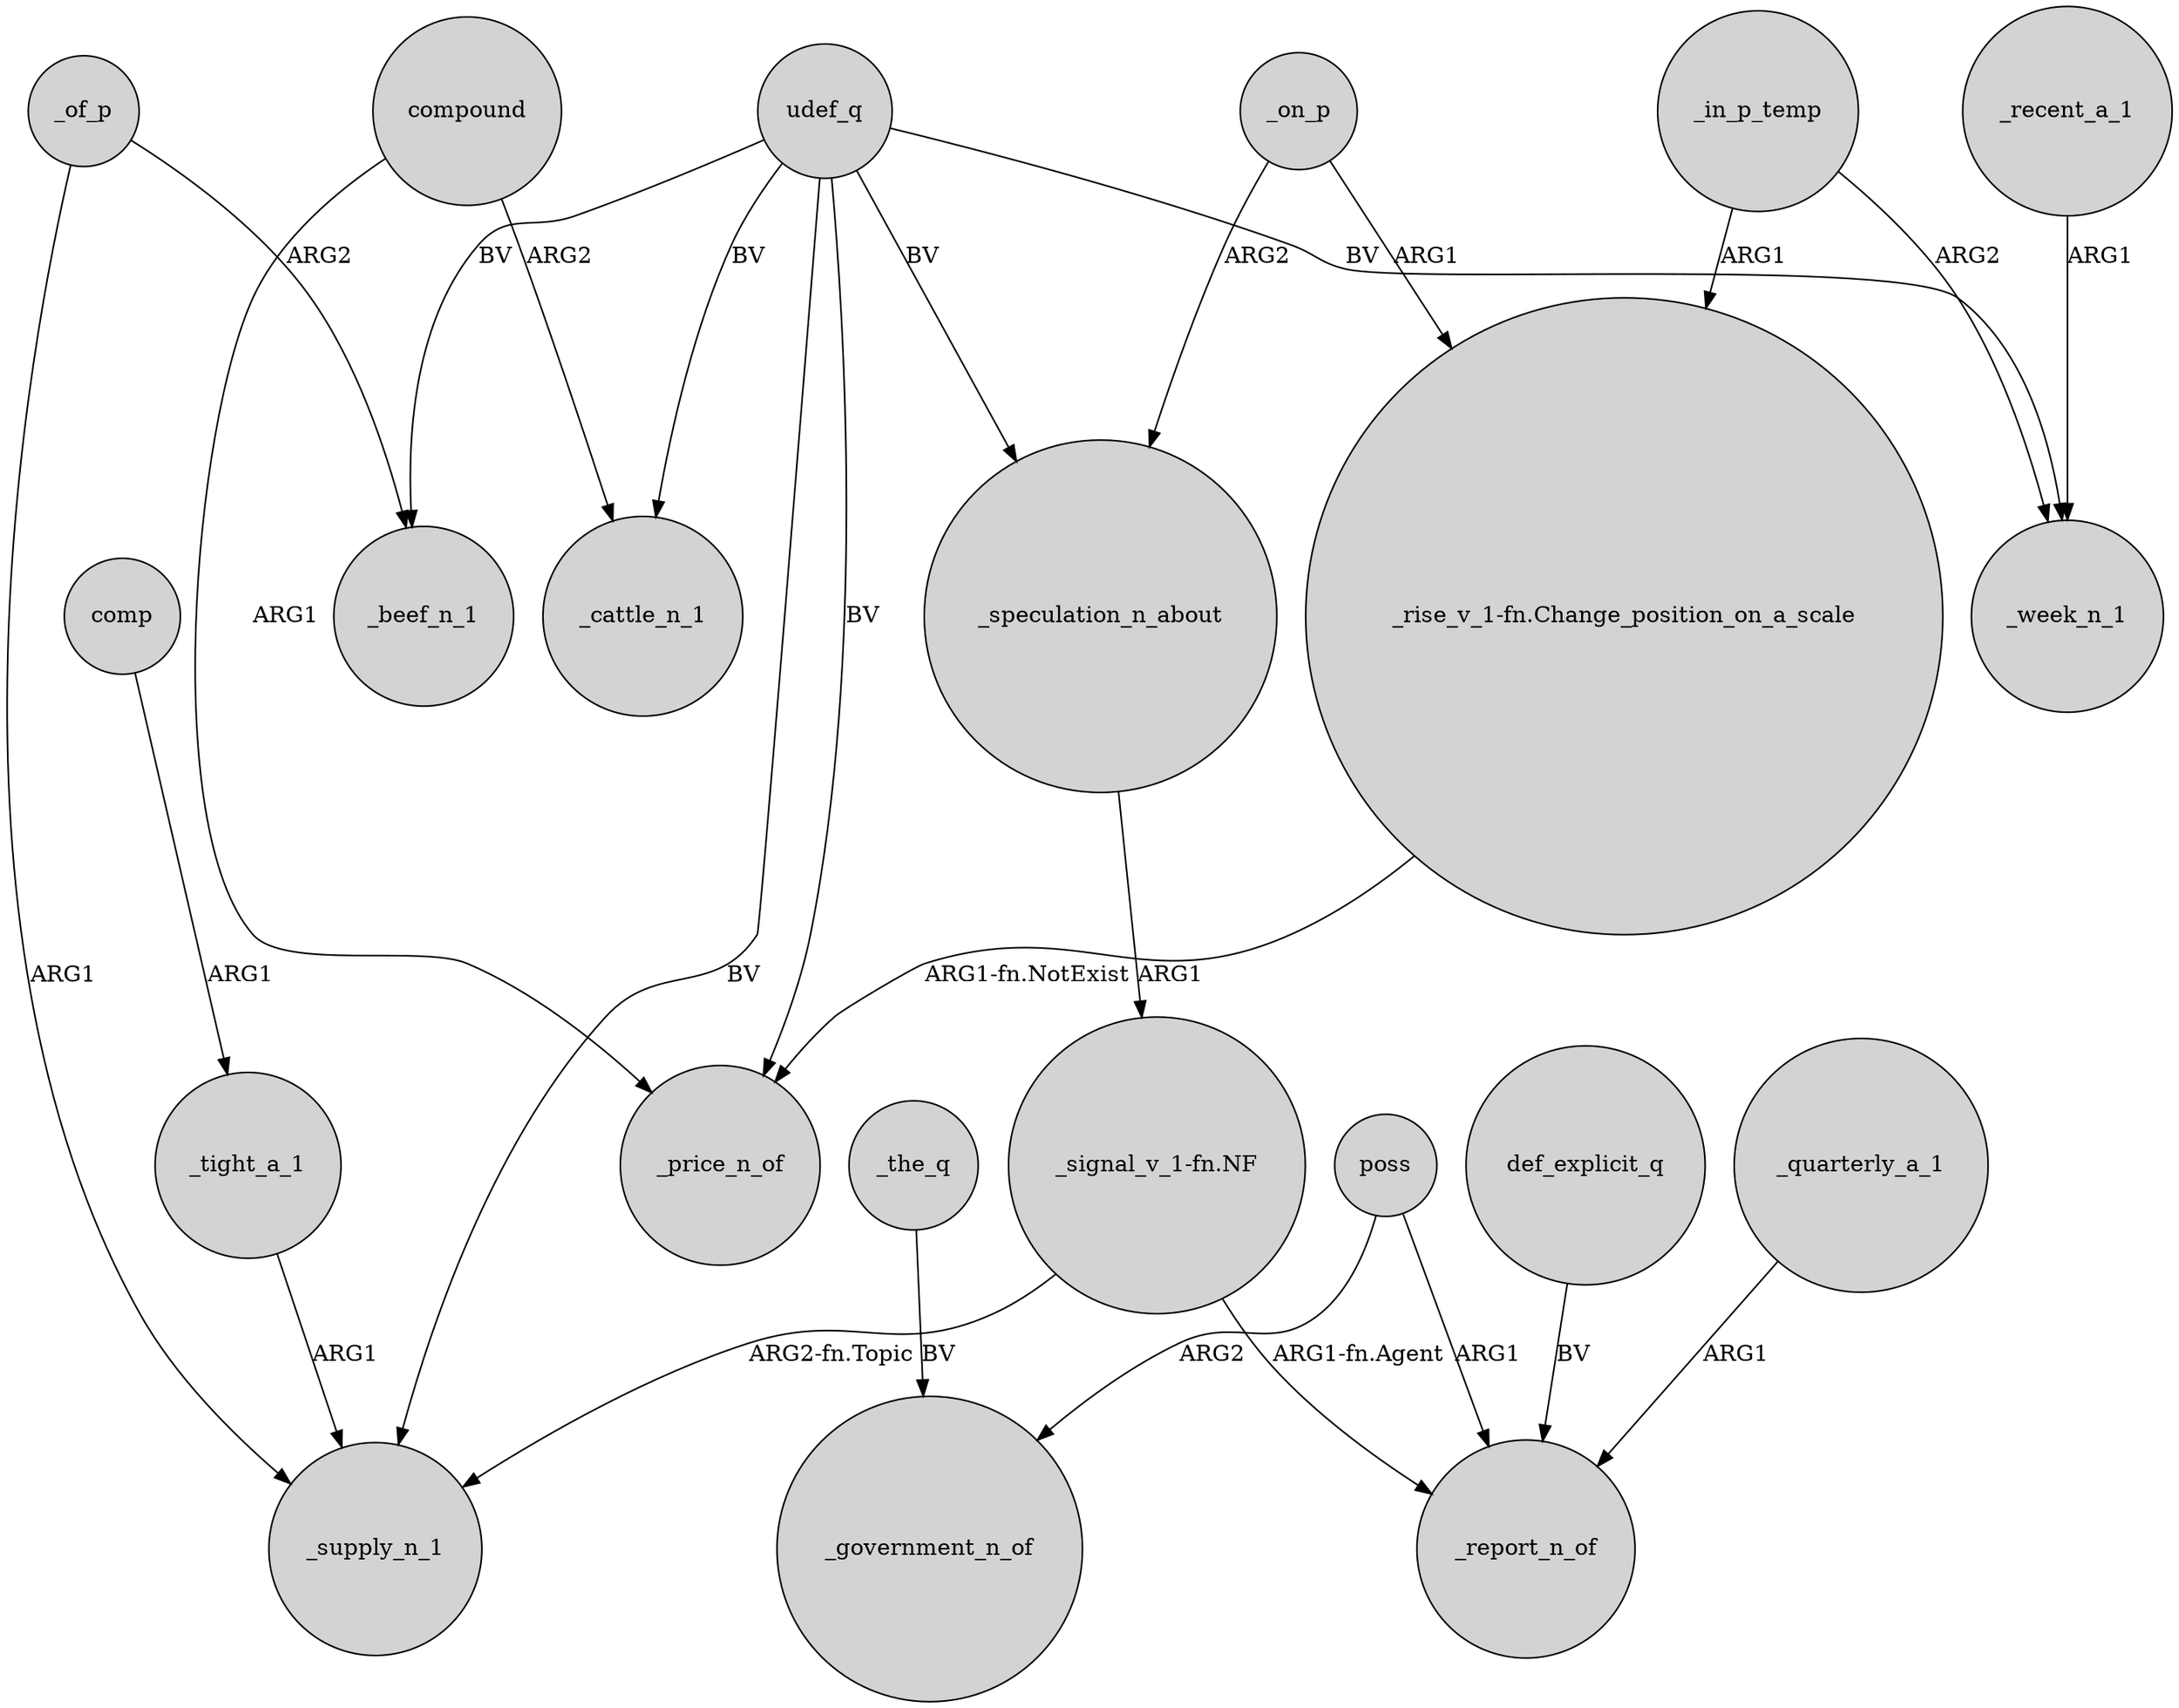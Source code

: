 digraph {
	node [shape=circle style=filled]
	udef_q -> _price_n_of [label=BV]
	poss -> _report_n_of [label=ARG1]
	comp -> _tight_a_1 [label=ARG1]
	"_signal_v_1-fn.NF" -> _report_n_of [label="ARG1-fn.Agent"]
	_on_p -> "_rise_v_1-fn.Change_position_on_a_scale" [label=ARG1]
	udef_q -> _speculation_n_about [label=BV]
	_in_p_temp -> _week_n_1 [label=ARG2]
	_of_p -> _supply_n_1 [label=ARG1]
	_tight_a_1 -> _supply_n_1 [label=ARG1]
	udef_q -> _supply_n_1 [label=BV]
	_speculation_n_about -> "_signal_v_1-fn.NF" [label=ARG1]
	_quarterly_a_1 -> _report_n_of [label=ARG1]
	udef_q -> _week_n_1 [label=BV]
	_recent_a_1 -> _week_n_1 [label=ARG1]
	"_rise_v_1-fn.Change_position_on_a_scale" -> _price_n_of [label="ARG1-fn.NotExist"]
	compound -> _cattle_n_1 [label=ARG2]
	_on_p -> _speculation_n_about [label=ARG2]
	_the_q -> _government_n_of [label=BV]
	_of_p -> _beef_n_1 [label=ARG2]
	udef_q -> _beef_n_1 [label=BV]
	udef_q -> _cattle_n_1 [label=BV]
	compound -> _price_n_of [label=ARG1]
	poss -> _government_n_of [label=ARG2]
	_in_p_temp -> "_rise_v_1-fn.Change_position_on_a_scale" [label=ARG1]
	def_explicit_q -> _report_n_of [label=BV]
	"_signal_v_1-fn.NF" -> _supply_n_1 [label="ARG2-fn.Topic"]
}
